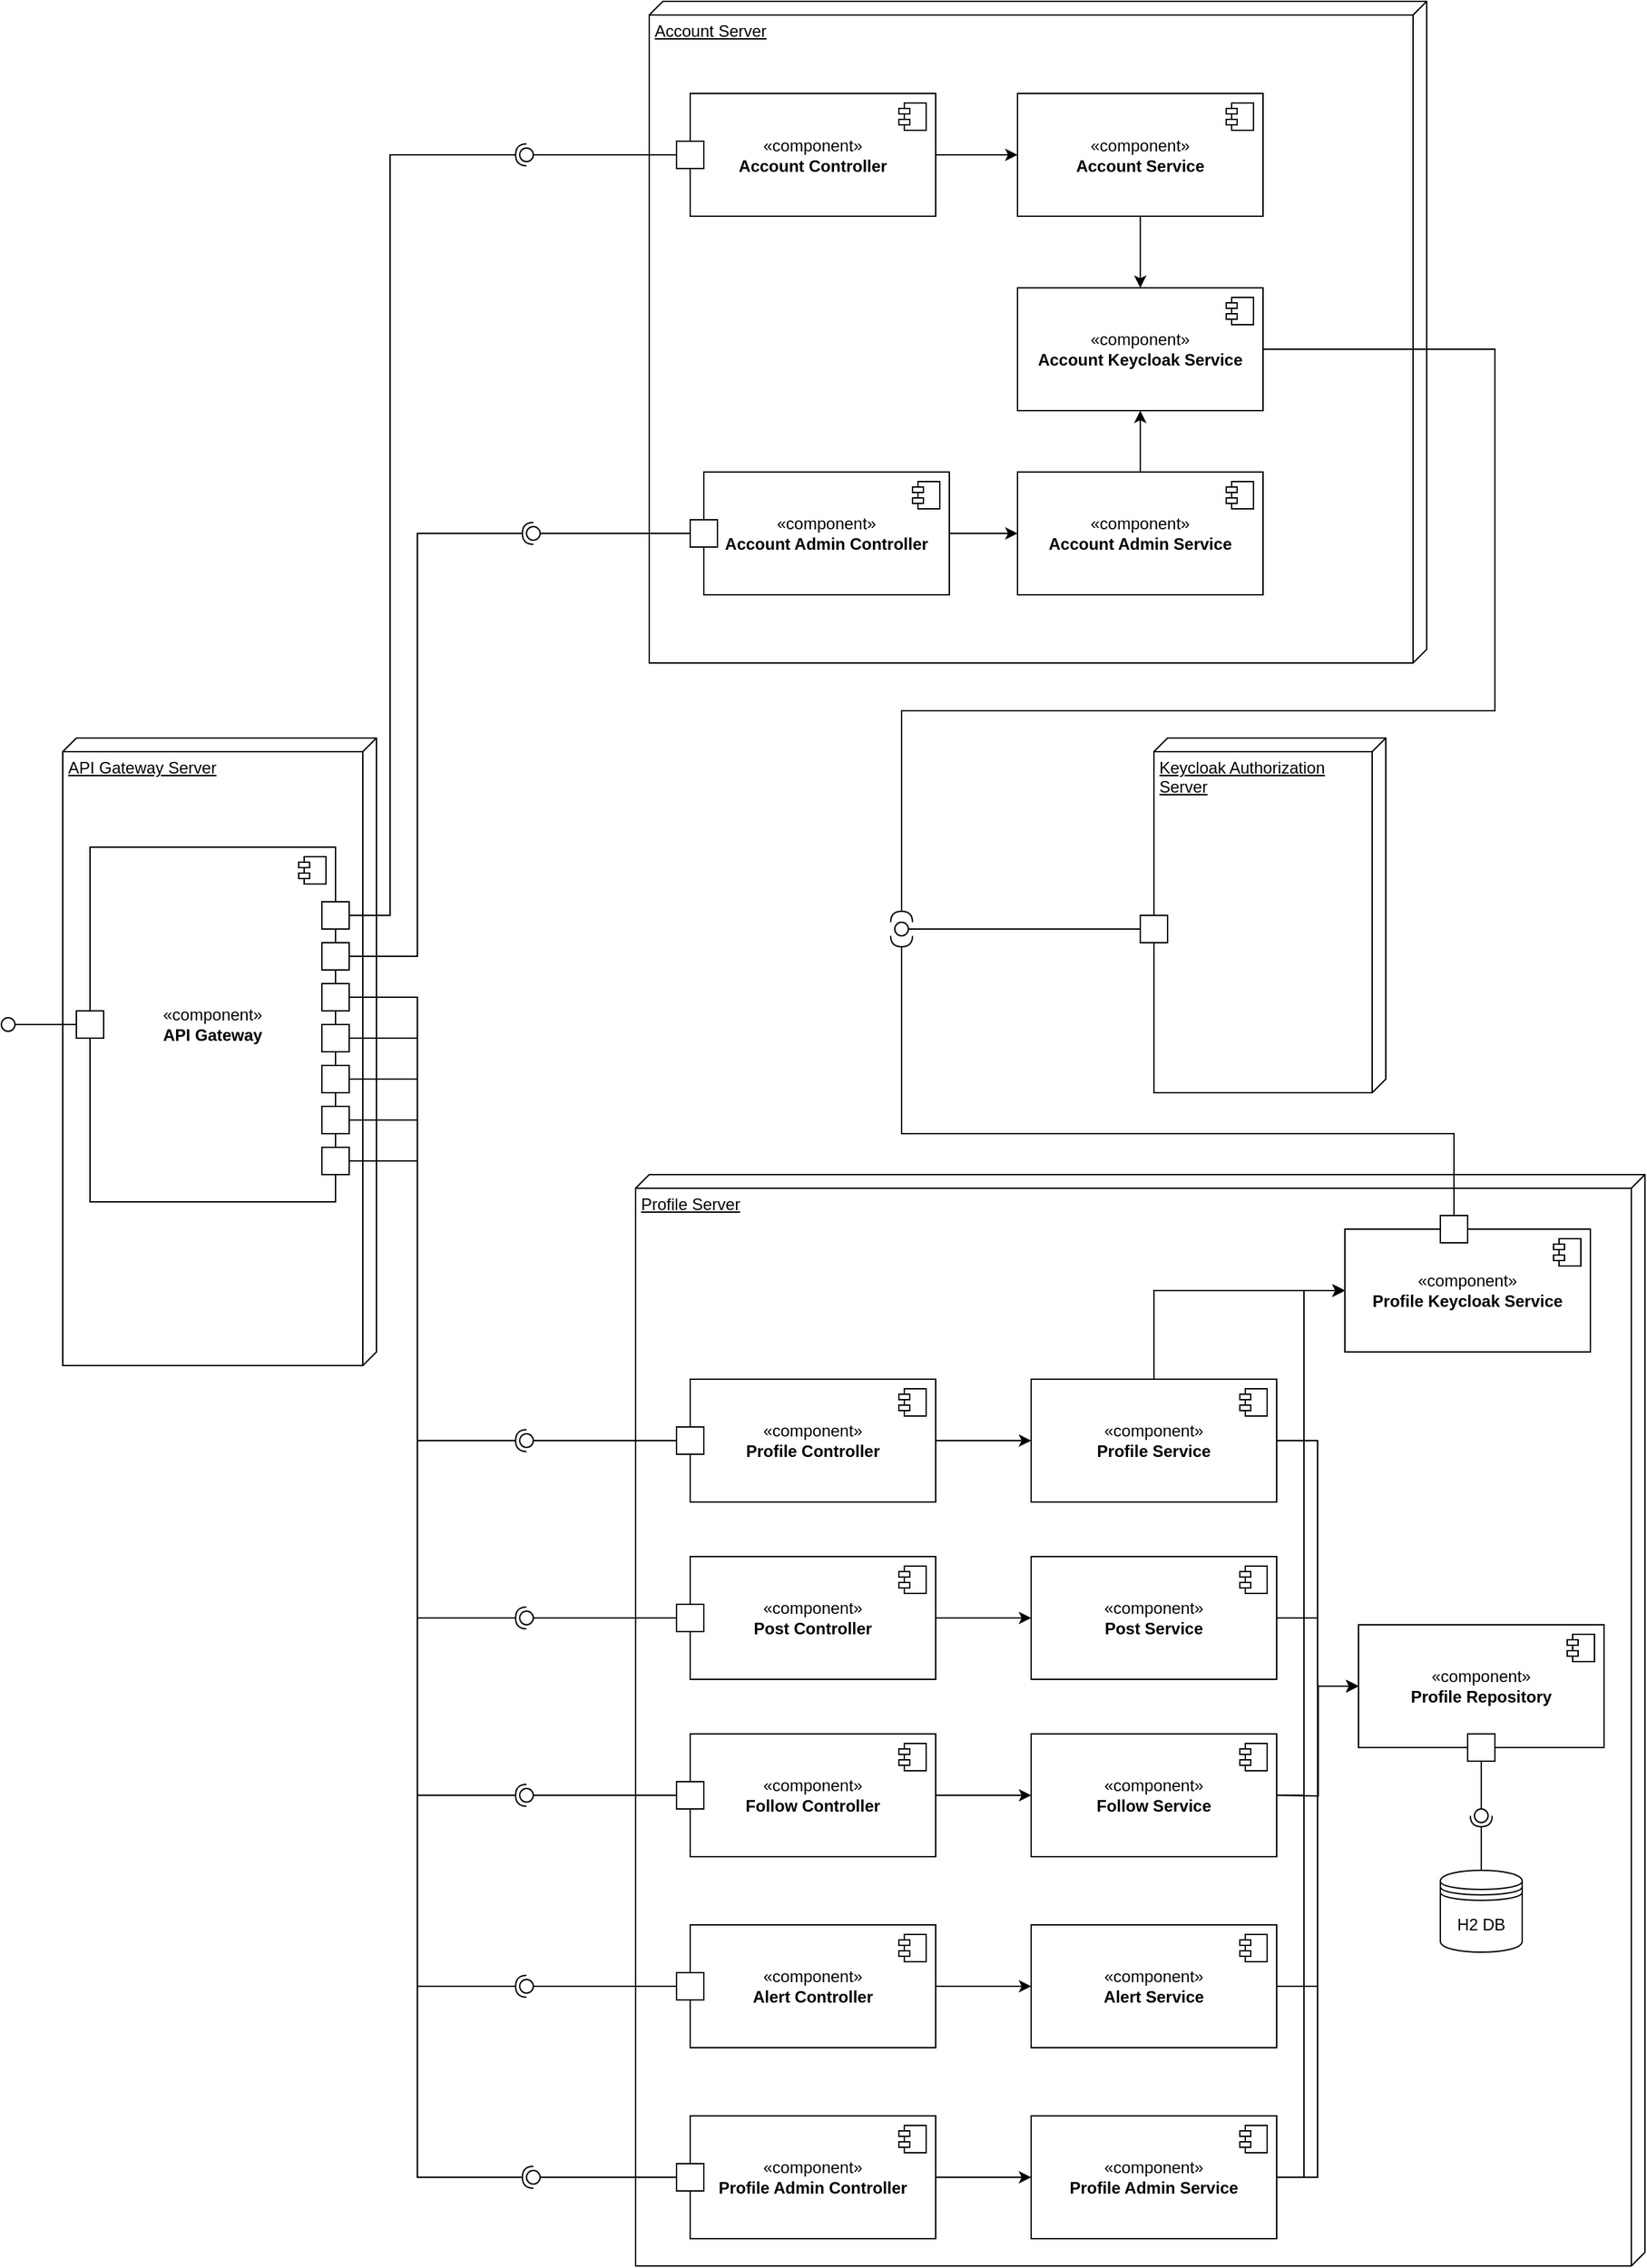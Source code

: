 <mxfile version="22.1.11" type="device">
  <diagram name="Page-1" id="ZnhcRez83flbBL1y2cS1">
    <mxGraphModel dx="1434" dy="780" grid="1" gridSize="10" guides="1" tooltips="1" connect="1" arrows="1" fold="1" page="1" pageScale="1" pageWidth="850" pageHeight="1100" math="0" shadow="0">
      <root>
        <mxCell id="0" />
        <mxCell id="1" parent="0" />
        <mxCell id="ZP-iLS_cB_QObKD_2yJ_-1" value="API Gateway Server" style="verticalAlign=top;align=left;spacingTop=8;spacingLeft=2;spacingRight=12;shape=cube;size=10;direction=south;fontStyle=4;html=1;whiteSpace=wrap;" parent="1" vertex="1">
          <mxGeometry x="80" y="670" width="230" height="460" as="geometry" />
        </mxCell>
        <mxCell id="ZP-iLS_cB_QObKD_2yJ_-4" value="«component»&lt;br&gt;&lt;b&gt;API Gateway&lt;/b&gt;" style="html=1;dropTarget=0;whiteSpace=wrap;" parent="1" vertex="1">
          <mxGeometry x="100" y="750" width="180" height="260" as="geometry" />
        </mxCell>
        <mxCell id="ZP-iLS_cB_QObKD_2yJ_-5" value="" style="shape=module;jettyWidth=8;jettyHeight=4;" parent="ZP-iLS_cB_QObKD_2yJ_-4" vertex="1">
          <mxGeometry x="1" width="20" height="20" relative="1" as="geometry">
            <mxPoint x="-27" y="7" as="offset" />
          </mxGeometry>
        </mxCell>
        <mxCell id="ZP-iLS_cB_QObKD_2yJ_-7" value="" style="rounded=0;whiteSpace=wrap;html=1;" parent="1" vertex="1">
          <mxGeometry x="90" y="870" width="20" height="20" as="geometry" />
        </mxCell>
        <mxCell id="ZP-iLS_cB_QObKD_2yJ_-15" value="Account Server" style="verticalAlign=top;align=left;spacingTop=8;spacingLeft=2;spacingRight=12;shape=cube;size=10;direction=south;fontStyle=4;html=1;whiteSpace=wrap;" parent="1" vertex="1">
          <mxGeometry x="510" y="130" width="570" height="485" as="geometry" />
        </mxCell>
        <mxCell id="ZP-iLS_cB_QObKD_2yJ_-29" style="edgeStyle=orthogonalEdgeStyle;rounded=0;orthogonalLoop=1;jettySize=auto;html=1;" parent="1" source="ZP-iLS_cB_QObKD_2yJ_-16" target="ZP-iLS_cB_QObKD_2yJ_-19" edge="1">
          <mxGeometry relative="1" as="geometry" />
        </mxCell>
        <mxCell id="ZP-iLS_cB_QObKD_2yJ_-16" value="«component»&lt;br&gt;&lt;b&gt;Account Controller&lt;/b&gt;" style="html=1;dropTarget=0;whiteSpace=wrap;" parent="1" vertex="1">
          <mxGeometry x="540" y="197.5" width="180" height="90" as="geometry" />
        </mxCell>
        <mxCell id="ZP-iLS_cB_QObKD_2yJ_-17" value="" style="shape=module;jettyWidth=8;jettyHeight=4;" parent="ZP-iLS_cB_QObKD_2yJ_-16" vertex="1">
          <mxGeometry x="1" width="20" height="20" relative="1" as="geometry">
            <mxPoint x="-27" y="7" as="offset" />
          </mxGeometry>
        </mxCell>
        <mxCell id="ZP-iLS_cB_QObKD_2yJ_-33" style="edgeStyle=orthogonalEdgeStyle;rounded=0;orthogonalLoop=1;jettySize=auto;html=1;" parent="1" source="ZP-iLS_cB_QObKD_2yJ_-19" target="ZP-iLS_cB_QObKD_2yJ_-21" edge="1">
          <mxGeometry relative="1" as="geometry" />
        </mxCell>
        <mxCell id="ZP-iLS_cB_QObKD_2yJ_-19" value="«component»&lt;br&gt;&lt;b&gt;Account Service&lt;/b&gt;" style="html=1;dropTarget=0;whiteSpace=wrap;" parent="1" vertex="1">
          <mxGeometry x="780" y="197.5" width="180" height="90" as="geometry" />
        </mxCell>
        <mxCell id="ZP-iLS_cB_QObKD_2yJ_-20" value="" style="shape=module;jettyWidth=8;jettyHeight=4;" parent="ZP-iLS_cB_QObKD_2yJ_-19" vertex="1">
          <mxGeometry x="1" width="20" height="20" relative="1" as="geometry">
            <mxPoint x="-27" y="7" as="offset" />
          </mxGeometry>
        </mxCell>
        <mxCell id="ZP-iLS_cB_QObKD_2yJ_-21" value="«component»&lt;br&gt;&lt;b&gt;Account Keycloak Service&lt;/b&gt;" style="html=1;dropTarget=0;whiteSpace=wrap;" parent="1" vertex="1">
          <mxGeometry x="780" y="340" width="180" height="90" as="geometry" />
        </mxCell>
        <mxCell id="ZP-iLS_cB_QObKD_2yJ_-22" value="" style="shape=module;jettyWidth=8;jettyHeight=4;" parent="ZP-iLS_cB_QObKD_2yJ_-21" vertex="1">
          <mxGeometry x="1" width="20" height="20" relative="1" as="geometry">
            <mxPoint x="-27" y="7" as="offset" />
          </mxGeometry>
        </mxCell>
        <mxCell id="ZP-iLS_cB_QObKD_2yJ_-34" style="edgeStyle=orthogonalEdgeStyle;rounded=0;orthogonalLoop=1;jettySize=auto;html=1;" parent="1" source="ZP-iLS_cB_QObKD_2yJ_-23" target="ZP-iLS_cB_QObKD_2yJ_-21" edge="1">
          <mxGeometry relative="1" as="geometry" />
        </mxCell>
        <mxCell id="ZP-iLS_cB_QObKD_2yJ_-23" value="«component»&lt;br&gt;&lt;b&gt;Account Admin Service&lt;/b&gt;" style="html=1;dropTarget=0;whiteSpace=wrap;" parent="1" vertex="1">
          <mxGeometry x="780" y="475" width="180" height="90" as="geometry" />
        </mxCell>
        <mxCell id="ZP-iLS_cB_QObKD_2yJ_-24" value="" style="shape=module;jettyWidth=8;jettyHeight=4;" parent="ZP-iLS_cB_QObKD_2yJ_-23" vertex="1">
          <mxGeometry x="1" width="20" height="20" relative="1" as="geometry">
            <mxPoint x="-27" y="7" as="offset" />
          </mxGeometry>
        </mxCell>
        <mxCell id="ZP-iLS_cB_QObKD_2yJ_-30" style="edgeStyle=orthogonalEdgeStyle;rounded=0;orthogonalLoop=1;jettySize=auto;html=1;exitX=1;exitY=0.5;exitDx=0;exitDy=0;" parent="1" source="ZP-iLS_cB_QObKD_2yJ_-25" target="ZP-iLS_cB_QObKD_2yJ_-23" edge="1">
          <mxGeometry relative="1" as="geometry" />
        </mxCell>
        <mxCell id="ZP-iLS_cB_QObKD_2yJ_-25" value="«component»&lt;br&gt;&lt;b&gt;Account Admin Controller&lt;/b&gt;" style="html=1;dropTarget=0;whiteSpace=wrap;" parent="1" vertex="1">
          <mxGeometry x="550" y="475" width="180" height="90" as="geometry" />
        </mxCell>
        <mxCell id="ZP-iLS_cB_QObKD_2yJ_-26" value="" style="shape=module;jettyWidth=8;jettyHeight=4;" parent="ZP-iLS_cB_QObKD_2yJ_-25" vertex="1">
          <mxGeometry x="1" width="20" height="20" relative="1" as="geometry">
            <mxPoint x="-27" y="7" as="offset" />
          </mxGeometry>
        </mxCell>
        <mxCell id="ZP-iLS_cB_QObKD_2yJ_-27" value="" style="rounded=0;whiteSpace=wrap;html=1;" parent="1" vertex="1">
          <mxGeometry x="530" y="232.5" width="20" height="20" as="geometry" />
        </mxCell>
        <mxCell id="ZP-iLS_cB_QObKD_2yJ_-28" value="" style="rounded=0;whiteSpace=wrap;html=1;" parent="1" vertex="1">
          <mxGeometry x="540" y="510" width="20" height="20" as="geometry" />
        </mxCell>
        <mxCell id="ZP-iLS_cB_QObKD_2yJ_-54" value="" style="rounded=0;orthogonalLoop=1;jettySize=auto;html=1;endArrow=none;endFill=0;sketch=0;sourcePerimeterSpacing=0;targetPerimeterSpacing=0;exitX=0;exitY=0.5;exitDx=0;exitDy=0;" parent="1" source="ZP-iLS_cB_QObKD_2yJ_-44" target="ZP-iLS_cB_QObKD_2yJ_-56" edge="1">
          <mxGeometry relative="1" as="geometry">
            <mxPoint x="190" y="755" as="sourcePoint" />
          </mxGeometry>
        </mxCell>
        <mxCell id="ZP-iLS_cB_QObKD_2yJ_-55" value="" style="rounded=0;orthogonalLoop=1;jettySize=auto;html=1;endArrow=halfCircle;endFill=0;endSize=6;strokeWidth=1;sketch=0;exitX=1;exitY=0.5;exitDx=0;exitDy=0;edgeStyle=orthogonalEdgeStyle;" parent="1" source="ZP-iLS_cB_QObKD_2yJ_-21" target="ZP-iLS_cB_QObKD_2yJ_-56" edge="1">
          <mxGeometry relative="1" as="geometry">
            <mxPoint x="230" y="755" as="sourcePoint" />
            <mxPoint x="400" y="790" as="targetPoint" />
            <Array as="points">
              <mxPoint x="1130" y="385" />
              <mxPoint x="1130" y="650" />
              <mxPoint x="695" y="650" />
            </Array>
          </mxGeometry>
        </mxCell>
        <mxCell id="ZP-iLS_cB_QObKD_2yJ_-56" value="" style="ellipse;whiteSpace=wrap;html=1;align=center;aspect=fixed;resizable=0;points=[];outlineConnect=0;sketch=0;" parent="1" vertex="1">
          <mxGeometry x="690" y="805" width="10" height="10" as="geometry" />
        </mxCell>
        <mxCell id="ZP-iLS_cB_QObKD_2yJ_-57" value="" style="rounded=0;orthogonalLoop=1;jettySize=auto;html=1;endArrow=none;endFill=0;sketch=0;sourcePerimeterSpacing=0;targetPerimeterSpacing=0;" parent="1" source="ZP-iLS_cB_QObKD_2yJ_-44" edge="1">
          <mxGeometry relative="1" as="geometry">
            <mxPoint x="1130" y="810" as="sourcePoint" />
            <mxPoint x="710" y="810" as="targetPoint" />
          </mxGeometry>
        </mxCell>
        <mxCell id="ZP-iLS_cB_QObKD_2yJ_-60" value="Profile Server" style="verticalAlign=top;align=left;spacingTop=8;spacingLeft=2;spacingRight=12;shape=cube;size=10;direction=south;fontStyle=4;html=1;whiteSpace=wrap;" parent="1" vertex="1">
          <mxGeometry x="500" y="990" width="740" height="800" as="geometry" />
        </mxCell>
        <mxCell id="ZP-iLS_cB_QObKD_2yJ_-86" style="edgeStyle=orthogonalEdgeStyle;rounded=0;orthogonalLoop=1;jettySize=auto;html=1;entryX=0;entryY=0.5;entryDx=0;entryDy=0;" parent="1" source="ZP-iLS_cB_QObKD_2yJ_-61" target="ZP-iLS_cB_QObKD_2yJ_-71" edge="1">
          <mxGeometry relative="1" as="geometry" />
        </mxCell>
        <mxCell id="ZP-iLS_cB_QObKD_2yJ_-61" value="«component»&lt;br&gt;&lt;b&gt;Profile Controller&lt;/b&gt;" style="html=1;dropTarget=0;whiteSpace=wrap;" parent="1" vertex="1">
          <mxGeometry x="540" y="1140" width="180" height="90" as="geometry" />
        </mxCell>
        <mxCell id="ZP-iLS_cB_QObKD_2yJ_-62" value="" style="shape=module;jettyWidth=8;jettyHeight=4;" parent="ZP-iLS_cB_QObKD_2yJ_-61" vertex="1">
          <mxGeometry x="1" width="20" height="20" relative="1" as="geometry">
            <mxPoint x="-27" y="7" as="offset" />
          </mxGeometry>
        </mxCell>
        <mxCell id="ZP-iLS_cB_QObKD_2yJ_-87" style="edgeStyle=orthogonalEdgeStyle;rounded=0;orthogonalLoop=1;jettySize=auto;html=1;entryX=0;entryY=0.5;entryDx=0;entryDy=0;" parent="1" source="ZP-iLS_cB_QObKD_2yJ_-63" target="ZP-iLS_cB_QObKD_2yJ_-73" edge="1">
          <mxGeometry relative="1" as="geometry" />
        </mxCell>
        <mxCell id="ZP-iLS_cB_QObKD_2yJ_-63" value="«component»&lt;br&gt;&lt;b&gt;Post Controller&lt;/b&gt;" style="html=1;dropTarget=0;whiteSpace=wrap;" parent="1" vertex="1">
          <mxGeometry x="540" y="1270" width="180" height="90" as="geometry" />
        </mxCell>
        <mxCell id="ZP-iLS_cB_QObKD_2yJ_-64" value="" style="shape=module;jettyWidth=8;jettyHeight=4;" parent="ZP-iLS_cB_QObKD_2yJ_-63" vertex="1">
          <mxGeometry x="1" width="20" height="20" relative="1" as="geometry">
            <mxPoint x="-27" y="7" as="offset" />
          </mxGeometry>
        </mxCell>
        <mxCell id="ZP-iLS_cB_QObKD_2yJ_-88" style="edgeStyle=orthogonalEdgeStyle;rounded=0;orthogonalLoop=1;jettySize=auto;html=1;" parent="1" source="ZP-iLS_cB_QObKD_2yJ_-65" target="ZP-iLS_cB_QObKD_2yJ_-76" edge="1">
          <mxGeometry relative="1" as="geometry" />
        </mxCell>
        <mxCell id="ZP-iLS_cB_QObKD_2yJ_-65" value="«component»&lt;br&gt;&lt;b&gt;Follow Controller&lt;/b&gt;" style="html=1;dropTarget=0;whiteSpace=wrap;" parent="1" vertex="1">
          <mxGeometry x="540" y="1400" width="180" height="90" as="geometry" />
        </mxCell>
        <mxCell id="ZP-iLS_cB_QObKD_2yJ_-66" value="" style="shape=module;jettyWidth=8;jettyHeight=4;" parent="ZP-iLS_cB_QObKD_2yJ_-65" vertex="1">
          <mxGeometry x="1" width="20" height="20" relative="1" as="geometry">
            <mxPoint x="-27" y="7" as="offset" />
          </mxGeometry>
        </mxCell>
        <mxCell id="ZP-iLS_cB_QObKD_2yJ_-89" style="edgeStyle=orthogonalEdgeStyle;rounded=0;orthogonalLoop=1;jettySize=auto;html=1;" parent="1" source="ZP-iLS_cB_QObKD_2yJ_-67" target="ZP-iLS_cB_QObKD_2yJ_-78" edge="1">
          <mxGeometry relative="1" as="geometry" />
        </mxCell>
        <mxCell id="ZP-iLS_cB_QObKD_2yJ_-67" value="«component»&lt;br&gt;&lt;b&gt;Alert Controller&lt;/b&gt;" style="html=1;dropTarget=0;whiteSpace=wrap;" parent="1" vertex="1">
          <mxGeometry x="540" y="1540" width="180" height="90" as="geometry" />
        </mxCell>
        <mxCell id="ZP-iLS_cB_QObKD_2yJ_-68" value="" style="shape=module;jettyWidth=8;jettyHeight=4;" parent="ZP-iLS_cB_QObKD_2yJ_-67" vertex="1">
          <mxGeometry x="1" width="20" height="20" relative="1" as="geometry">
            <mxPoint x="-27" y="7" as="offset" />
          </mxGeometry>
        </mxCell>
        <mxCell id="ZP-iLS_cB_QObKD_2yJ_-90" style="edgeStyle=orthogonalEdgeStyle;rounded=0;orthogonalLoop=1;jettySize=auto;html=1;exitX=1;exitY=0.5;exitDx=0;exitDy=0;entryX=0;entryY=0.5;entryDx=0;entryDy=0;" parent="1" source="ZP-iLS_cB_QObKD_2yJ_-69" target="ZP-iLS_cB_QObKD_2yJ_-80" edge="1">
          <mxGeometry relative="1" as="geometry" />
        </mxCell>
        <mxCell id="ZP-iLS_cB_QObKD_2yJ_-69" value="«component»&lt;br&gt;&lt;b&gt;Profile Admin Controller&lt;/b&gt;" style="html=1;dropTarget=0;whiteSpace=wrap;" parent="1" vertex="1">
          <mxGeometry x="540" y="1680" width="180" height="90" as="geometry" />
        </mxCell>
        <mxCell id="ZP-iLS_cB_QObKD_2yJ_-70" value="" style="shape=module;jettyWidth=8;jettyHeight=4;" parent="ZP-iLS_cB_QObKD_2yJ_-69" vertex="1">
          <mxGeometry x="1" width="20" height="20" relative="1" as="geometry">
            <mxPoint x="-27" y="7" as="offset" />
          </mxGeometry>
        </mxCell>
        <mxCell id="ZP-iLS_cB_QObKD_2yJ_-95" style="edgeStyle=orthogonalEdgeStyle;rounded=0;orthogonalLoop=1;jettySize=auto;html=1;exitX=1;exitY=0.5;exitDx=0;exitDy=0;entryX=0;entryY=0.5;entryDx=0;entryDy=0;" parent="1" source="ZP-iLS_cB_QObKD_2yJ_-71" target="ZP-iLS_cB_QObKD_2yJ_-82" edge="1">
          <mxGeometry relative="1" as="geometry" />
        </mxCell>
        <mxCell id="ZP-iLS_cB_QObKD_2yJ_-99" style="edgeStyle=orthogonalEdgeStyle;rounded=0;orthogonalLoop=1;jettySize=auto;html=1;entryX=0;entryY=0.5;entryDx=0;entryDy=0;exitX=0.5;exitY=0;exitDx=0;exitDy=0;" parent="1" source="ZP-iLS_cB_QObKD_2yJ_-71" target="ZP-iLS_cB_QObKD_2yJ_-84" edge="1">
          <mxGeometry relative="1" as="geometry" />
        </mxCell>
        <mxCell id="ZP-iLS_cB_QObKD_2yJ_-71" value="«component»&lt;br&gt;&lt;b&gt;Profile Service&lt;/b&gt;" style="html=1;dropTarget=0;whiteSpace=wrap;" parent="1" vertex="1">
          <mxGeometry x="790" y="1140" width="180" height="90" as="geometry" />
        </mxCell>
        <mxCell id="ZP-iLS_cB_QObKD_2yJ_-72" value="" style="shape=module;jettyWidth=8;jettyHeight=4;" parent="ZP-iLS_cB_QObKD_2yJ_-71" vertex="1">
          <mxGeometry x="1" width="20" height="20" relative="1" as="geometry">
            <mxPoint x="-27" y="7" as="offset" />
          </mxGeometry>
        </mxCell>
        <mxCell id="ZP-iLS_cB_QObKD_2yJ_-92" style="edgeStyle=orthogonalEdgeStyle;rounded=0;orthogonalLoop=1;jettySize=auto;html=1;" parent="1" source="ZP-iLS_cB_QObKD_2yJ_-73" target="ZP-iLS_cB_QObKD_2yJ_-82" edge="1">
          <mxGeometry relative="1" as="geometry" />
        </mxCell>
        <mxCell id="ZP-iLS_cB_QObKD_2yJ_-100" style="edgeStyle=orthogonalEdgeStyle;rounded=0;orthogonalLoop=1;jettySize=auto;html=1;exitX=1;exitY=0.5;exitDx=0;exitDy=0;entryX=0;entryY=0.5;entryDx=0;entryDy=0;" parent="1" source="ZP-iLS_cB_QObKD_2yJ_-73" target="ZP-iLS_cB_QObKD_2yJ_-84" edge="1">
          <mxGeometry relative="1" as="geometry">
            <Array as="points">
              <mxPoint x="990" y="1315" />
              <mxPoint x="990" y="1075" />
            </Array>
          </mxGeometry>
        </mxCell>
        <mxCell id="ZP-iLS_cB_QObKD_2yJ_-73" value="«component»&lt;br&gt;&lt;b&gt;Post Service&lt;/b&gt;" style="html=1;dropTarget=0;whiteSpace=wrap;" parent="1" vertex="1">
          <mxGeometry x="790" y="1270" width="180" height="90" as="geometry" />
        </mxCell>
        <mxCell id="ZP-iLS_cB_QObKD_2yJ_-74" value="" style="shape=module;jettyWidth=8;jettyHeight=4;" parent="ZP-iLS_cB_QObKD_2yJ_-73" vertex="1">
          <mxGeometry x="1" width="20" height="20" relative="1" as="geometry">
            <mxPoint x="-27" y="7" as="offset" />
          </mxGeometry>
        </mxCell>
        <mxCell id="ZP-iLS_cB_QObKD_2yJ_-93" style="edgeStyle=orthogonalEdgeStyle;rounded=0;orthogonalLoop=1;jettySize=auto;html=1;entryX=0;entryY=0.5;entryDx=0;entryDy=0;" parent="1" target="ZP-iLS_cB_QObKD_2yJ_-82" edge="1">
          <mxGeometry relative="1" as="geometry">
            <mxPoint x="970" y="1445" as="sourcePoint" />
          </mxGeometry>
        </mxCell>
        <mxCell id="ZP-iLS_cB_QObKD_2yJ_-101" style="edgeStyle=orthogonalEdgeStyle;rounded=0;orthogonalLoop=1;jettySize=auto;html=1;exitX=1;exitY=0.5;exitDx=0;exitDy=0;entryX=0;entryY=0.5;entryDx=0;entryDy=0;" parent="1" source="ZP-iLS_cB_QObKD_2yJ_-76" target="ZP-iLS_cB_QObKD_2yJ_-84" edge="1">
          <mxGeometry relative="1" as="geometry">
            <Array as="points">
              <mxPoint x="990" y="1445" />
              <mxPoint x="990" y="1075" />
            </Array>
          </mxGeometry>
        </mxCell>
        <mxCell id="ZP-iLS_cB_QObKD_2yJ_-76" value="«component»&lt;br&gt;&lt;b&gt;Follow Service&lt;/b&gt;" style="html=1;dropTarget=0;whiteSpace=wrap;" parent="1" vertex="1">
          <mxGeometry x="790" y="1400" width="180" height="90" as="geometry" />
        </mxCell>
        <mxCell id="ZP-iLS_cB_QObKD_2yJ_-77" value="" style="shape=module;jettyWidth=8;jettyHeight=4;" parent="ZP-iLS_cB_QObKD_2yJ_-76" vertex="1">
          <mxGeometry x="1" width="20" height="20" relative="1" as="geometry">
            <mxPoint x="-27" y="7" as="offset" />
          </mxGeometry>
        </mxCell>
        <mxCell id="ZP-iLS_cB_QObKD_2yJ_-94" style="edgeStyle=orthogonalEdgeStyle;rounded=0;orthogonalLoop=1;jettySize=auto;html=1;entryX=0;entryY=0.5;entryDx=0;entryDy=0;" parent="1" source="ZP-iLS_cB_QObKD_2yJ_-78" target="ZP-iLS_cB_QObKD_2yJ_-82" edge="1">
          <mxGeometry relative="1" as="geometry" />
        </mxCell>
        <mxCell id="ZP-iLS_cB_QObKD_2yJ_-102" style="edgeStyle=orthogonalEdgeStyle;rounded=0;orthogonalLoop=1;jettySize=auto;html=1;exitX=1;exitY=0.5;exitDx=0;exitDy=0;entryX=0;entryY=0.5;entryDx=0;entryDy=0;" parent="1" source="ZP-iLS_cB_QObKD_2yJ_-78" target="ZP-iLS_cB_QObKD_2yJ_-84" edge="1">
          <mxGeometry relative="1" as="geometry">
            <Array as="points">
              <mxPoint x="990" y="1585" />
              <mxPoint x="990" y="1075" />
            </Array>
          </mxGeometry>
        </mxCell>
        <mxCell id="ZP-iLS_cB_QObKD_2yJ_-78" value="«component»&lt;br&gt;&lt;b&gt;Alert Service&lt;/b&gt;" style="html=1;dropTarget=0;whiteSpace=wrap;" parent="1" vertex="1">
          <mxGeometry x="790" y="1540" width="180" height="90" as="geometry" />
        </mxCell>
        <mxCell id="ZP-iLS_cB_QObKD_2yJ_-79" value="" style="shape=module;jettyWidth=8;jettyHeight=4;" parent="ZP-iLS_cB_QObKD_2yJ_-78" vertex="1">
          <mxGeometry x="1" width="20" height="20" relative="1" as="geometry">
            <mxPoint x="-27" y="7" as="offset" />
          </mxGeometry>
        </mxCell>
        <mxCell id="ZP-iLS_cB_QObKD_2yJ_-97" style="edgeStyle=orthogonalEdgeStyle;rounded=0;orthogonalLoop=1;jettySize=auto;html=1;entryX=0;entryY=0.5;entryDx=0;entryDy=0;" parent="1" source="ZP-iLS_cB_QObKD_2yJ_-80" target="ZP-iLS_cB_QObKD_2yJ_-82" edge="1">
          <mxGeometry relative="1" as="geometry" />
        </mxCell>
        <mxCell id="ZP-iLS_cB_QObKD_2yJ_-103" style="edgeStyle=orthogonalEdgeStyle;rounded=0;orthogonalLoop=1;jettySize=auto;html=1;exitX=1;exitY=0.5;exitDx=0;exitDy=0;entryX=0;entryY=0.5;entryDx=0;entryDy=0;" parent="1" source="ZP-iLS_cB_QObKD_2yJ_-80" target="ZP-iLS_cB_QObKD_2yJ_-84" edge="1">
          <mxGeometry relative="1" as="geometry">
            <Array as="points">
              <mxPoint x="990" y="1725" />
              <mxPoint x="990" y="1075" />
            </Array>
          </mxGeometry>
        </mxCell>
        <mxCell id="ZP-iLS_cB_QObKD_2yJ_-80" value="«component»&lt;br&gt;&lt;b&gt;Profile Admin Service&lt;/b&gt;" style="html=1;dropTarget=0;whiteSpace=wrap;" parent="1" vertex="1">
          <mxGeometry x="790" y="1680" width="180" height="90" as="geometry" />
        </mxCell>
        <mxCell id="ZP-iLS_cB_QObKD_2yJ_-81" value="" style="shape=module;jettyWidth=8;jettyHeight=4;" parent="ZP-iLS_cB_QObKD_2yJ_-80" vertex="1">
          <mxGeometry x="1" width="20" height="20" relative="1" as="geometry">
            <mxPoint x="-27" y="7" as="offset" />
          </mxGeometry>
        </mxCell>
        <mxCell id="ZP-iLS_cB_QObKD_2yJ_-82" value="«component»&lt;br&gt;&lt;b&gt;Profile Repository&lt;/b&gt;" style="html=1;dropTarget=0;whiteSpace=wrap;" parent="1" vertex="1">
          <mxGeometry x="1030" y="1320" width="180" height="90" as="geometry" />
        </mxCell>
        <mxCell id="ZP-iLS_cB_QObKD_2yJ_-83" value="" style="shape=module;jettyWidth=8;jettyHeight=4;" parent="ZP-iLS_cB_QObKD_2yJ_-82" vertex="1">
          <mxGeometry x="1" width="20" height="20" relative="1" as="geometry">
            <mxPoint x="-27" y="7" as="offset" />
          </mxGeometry>
        </mxCell>
        <mxCell id="ZP-iLS_cB_QObKD_2yJ_-84" value="«component»&lt;br&gt;&lt;b&gt;Profile Keycloak Service&lt;/b&gt;" style="html=1;dropTarget=0;whiteSpace=wrap;" parent="1" vertex="1">
          <mxGeometry x="1020" y="1030" width="180" height="90" as="geometry" />
        </mxCell>
        <mxCell id="ZP-iLS_cB_QObKD_2yJ_-85" value="" style="shape=module;jettyWidth=8;jettyHeight=4;" parent="ZP-iLS_cB_QObKD_2yJ_-84" vertex="1">
          <mxGeometry x="1" width="20" height="20" relative="1" as="geometry">
            <mxPoint x="-27" y="7" as="offset" />
          </mxGeometry>
        </mxCell>
        <mxCell id="ZP-iLS_cB_QObKD_2yJ_-105" value="" style="rounded=0;orthogonalLoop=1;jettySize=auto;html=1;endArrow=halfCircle;endFill=0;endSize=6;strokeWidth=1;sketch=0;edgeStyle=orthogonalEdgeStyle;exitX=0.5;exitY=0;exitDx=0;exitDy=0;" parent="1" source="ZP-iLS_cB_QObKD_2yJ_-107" target="ZP-iLS_cB_QObKD_2yJ_-56" edge="1">
          <mxGeometry relative="1" as="geometry">
            <mxPoint x="440" y="950" as="sourcePoint" />
            <mxPoint x="340" y="990" as="targetPoint" />
            <Array as="points">
              <mxPoint x="1100" y="960" />
              <mxPoint x="695" y="960" />
            </Array>
          </mxGeometry>
        </mxCell>
        <mxCell id="ZP-iLS_cB_QObKD_2yJ_-107" value="" style="rounded=0;whiteSpace=wrap;html=1;" parent="1" vertex="1">
          <mxGeometry x="1090" y="1020" width="20" height="20" as="geometry" />
        </mxCell>
        <mxCell id="ZP-iLS_cB_QObKD_2yJ_-109" value="" style="rounded=0;whiteSpace=wrap;html=1;" parent="1" vertex="1">
          <mxGeometry x="270" y="790" width="20" height="20" as="geometry" />
        </mxCell>
        <mxCell id="ZP-iLS_cB_QObKD_2yJ_-124" value="" style="rounded=0;whiteSpace=wrap;html=1;" parent="1" vertex="1">
          <mxGeometry x="270" y="820" width="20" height="20" as="geometry" />
        </mxCell>
        <mxCell id="ZP-iLS_cB_QObKD_2yJ_-125" value="" style="rounded=0;whiteSpace=wrap;html=1;" parent="1" vertex="1">
          <mxGeometry x="270" y="850" width="20" height="20" as="geometry" />
        </mxCell>
        <mxCell id="ZP-iLS_cB_QObKD_2yJ_-126" value="" style="rounded=0;whiteSpace=wrap;html=1;" parent="1" vertex="1">
          <mxGeometry x="270" y="880" width="20" height="20" as="geometry" />
        </mxCell>
        <mxCell id="ZP-iLS_cB_QObKD_2yJ_-129" value="" style="rounded=0;whiteSpace=wrap;html=1;" parent="1" vertex="1">
          <mxGeometry x="270" y="910" width="20" height="20" as="geometry" />
        </mxCell>
        <mxCell id="ZP-iLS_cB_QObKD_2yJ_-130" value="" style="rounded=0;whiteSpace=wrap;html=1;" parent="1" vertex="1">
          <mxGeometry x="270" y="940" width="20" height="20" as="geometry" />
        </mxCell>
        <mxCell id="ZP-iLS_cB_QObKD_2yJ_-131" value="" style="rounded=0;whiteSpace=wrap;html=1;" parent="1" vertex="1">
          <mxGeometry x="270" y="970" width="20" height="20" as="geometry" />
        </mxCell>
        <mxCell id="ZP-iLS_cB_QObKD_2yJ_-136" value="" style="rounded=0;orthogonalLoop=1;jettySize=auto;html=1;endArrow=none;endFill=0;sketch=0;sourcePerimeterSpacing=0;targetPerimeterSpacing=0;exitX=0;exitY=0.5;exitDx=0;exitDy=0;" parent="1" source="ZP-iLS_cB_QObKD_2yJ_-27" target="ZP-iLS_cB_QObKD_2yJ_-138" edge="1">
          <mxGeometry relative="1" as="geometry">
            <mxPoint x="390" y="243" as="sourcePoint" />
          </mxGeometry>
        </mxCell>
        <mxCell id="ZP-iLS_cB_QObKD_2yJ_-137" value="" style="rounded=0;orthogonalLoop=1;jettySize=auto;html=1;endArrow=halfCircle;endFill=0;entryX=0.5;entryY=0.5;endSize=6;strokeWidth=1;sketch=0;exitX=1;exitY=0.5;exitDx=0;exitDy=0;edgeStyle=orthogonalEdgeStyle;" parent="1" source="ZP-iLS_cB_QObKD_2yJ_-109" target="ZP-iLS_cB_QObKD_2yJ_-138" edge="1">
          <mxGeometry relative="1" as="geometry">
            <mxPoint x="430" y="243" as="sourcePoint" />
            <Array as="points">
              <mxPoint x="320" y="800" />
              <mxPoint x="320" y="243" />
            </Array>
          </mxGeometry>
        </mxCell>
        <mxCell id="ZP-iLS_cB_QObKD_2yJ_-138" value="" style="ellipse;whiteSpace=wrap;html=1;align=center;aspect=fixed;resizable=0;points=[];outlineConnect=0;sketch=0;" parent="1" vertex="1">
          <mxGeometry x="415" y="237.5" width="10" height="10" as="geometry" />
        </mxCell>
        <mxCell id="ZP-iLS_cB_QObKD_2yJ_-145" value="" style="rounded=0;orthogonalLoop=1;jettySize=auto;html=1;endArrow=none;endFill=0;sketch=0;sourcePerimeterSpacing=0;targetPerimeterSpacing=0;edgeStyle=orthogonalEdgeStyle;exitX=0;exitY=0.5;exitDx=0;exitDy=0;" parent="1" source="ZP-iLS_cB_QObKD_2yJ_-147" edge="1">
          <mxGeometry relative="1" as="geometry">
            <mxPoint x="365" y="520" as="sourcePoint" />
            <mxPoint x="430" y="520" as="targetPoint" />
          </mxGeometry>
        </mxCell>
        <mxCell id="ZP-iLS_cB_QObKD_2yJ_-146" value="" style="rounded=0;orthogonalLoop=1;jettySize=auto;html=1;endArrow=halfCircle;endFill=0;entryX=0.5;entryY=0.5;endSize=6;strokeWidth=1;sketch=0;edgeStyle=orthogonalEdgeStyle;exitX=1;exitY=0.5;exitDx=0;exitDy=0;" parent="1" source="ZP-iLS_cB_QObKD_2yJ_-124" target="ZP-iLS_cB_QObKD_2yJ_-147" edge="1">
          <mxGeometry relative="1" as="geometry">
            <mxPoint x="405" y="520" as="sourcePoint" />
            <Array as="points">
              <mxPoint x="340" y="830" />
              <mxPoint x="340" y="520" />
            </Array>
          </mxGeometry>
        </mxCell>
        <mxCell id="ZP-iLS_cB_QObKD_2yJ_-149" value="" style="rounded=0;orthogonalLoop=1;jettySize=auto;html=1;endArrow=none;endFill=0;sketch=0;sourcePerimeterSpacing=0;targetPerimeterSpacing=0;edgeStyle=orthogonalEdgeStyle;exitX=0;exitY=0.5;exitDx=0;exitDy=0;" parent="1" source="ZP-iLS_cB_QObKD_2yJ_-28" target="ZP-iLS_cB_QObKD_2yJ_-147" edge="1">
          <mxGeometry relative="1" as="geometry">
            <mxPoint x="540" y="520" as="sourcePoint" />
            <mxPoint x="430" y="520" as="targetPoint" />
          </mxGeometry>
        </mxCell>
        <mxCell id="ZP-iLS_cB_QObKD_2yJ_-147" value="" style="ellipse;whiteSpace=wrap;html=1;align=center;aspect=fixed;resizable=0;points=[];outlineConnect=0;sketch=0;" parent="1" vertex="1">
          <mxGeometry x="420" y="515" width="10" height="10" as="geometry" />
        </mxCell>
        <mxCell id="ZP-iLS_cB_QObKD_2yJ_-150" value="" style="rounded=0;orthogonalLoop=1;jettySize=auto;html=1;endArrow=none;endFill=0;sketch=0;sourcePerimeterSpacing=0;targetPerimeterSpacing=0;edgeStyle=orthogonalEdgeStyle;exitX=0;exitY=0.5;exitDx=0;exitDy=0;" parent="1" source="ZP-iLS_cB_QObKD_2yJ_-168" target="ZP-iLS_cB_QObKD_2yJ_-152" edge="1">
          <mxGeometry relative="1" as="geometry">
            <mxPoint x="460" y="1185" as="sourcePoint" />
          </mxGeometry>
        </mxCell>
        <mxCell id="ZP-iLS_cB_QObKD_2yJ_-151" value="" style="rounded=0;orthogonalLoop=1;jettySize=auto;html=1;endArrow=halfCircle;endFill=0;entryX=0.5;entryY=0.5;endSize=6;strokeWidth=1;sketch=0;edgeStyle=orthogonalEdgeStyle;exitX=1;exitY=0.5;exitDx=0;exitDy=0;" parent="1" source="ZP-iLS_cB_QObKD_2yJ_-125" target="ZP-iLS_cB_QObKD_2yJ_-152" edge="1">
          <mxGeometry relative="1" as="geometry">
            <mxPoint x="360" y="1185" as="sourcePoint" />
            <Array as="points">
              <mxPoint x="340" y="860" />
              <mxPoint x="340" y="1185" />
            </Array>
          </mxGeometry>
        </mxCell>
        <mxCell id="ZP-iLS_cB_QObKD_2yJ_-152" value="" style="ellipse;whiteSpace=wrap;html=1;align=center;aspect=fixed;resizable=0;points=[];outlineConnect=0;sketch=0;" parent="1" vertex="1">
          <mxGeometry x="415" y="1180" width="10" height="10" as="geometry" />
        </mxCell>
        <mxCell id="ZP-iLS_cB_QObKD_2yJ_-168" value="" style="rounded=0;whiteSpace=wrap;html=1;" parent="1" vertex="1">
          <mxGeometry x="530" y="1175" width="20" height="20" as="geometry" />
        </mxCell>
        <mxCell id="ZP-iLS_cB_QObKD_2yJ_-169" value="" style="rounded=0;whiteSpace=wrap;html=1;" parent="1" vertex="1">
          <mxGeometry x="530" y="1305" width="20" height="20" as="geometry" />
        </mxCell>
        <mxCell id="ZP-iLS_cB_QObKD_2yJ_-170" value="" style="rounded=0;whiteSpace=wrap;html=1;" parent="1" vertex="1">
          <mxGeometry x="530" y="1435" width="20" height="20" as="geometry" />
        </mxCell>
        <mxCell id="ZP-iLS_cB_QObKD_2yJ_-171" value="" style="rounded=0;whiteSpace=wrap;html=1;" parent="1" vertex="1">
          <mxGeometry x="530" y="1575" width="20" height="20" as="geometry" />
        </mxCell>
        <mxCell id="ZP-iLS_cB_QObKD_2yJ_-172" value="" style="rounded=0;whiteSpace=wrap;html=1;" parent="1" vertex="1">
          <mxGeometry x="530" y="1715" width="20" height="20" as="geometry" />
        </mxCell>
        <mxCell id="ZP-iLS_cB_QObKD_2yJ_-176" value="" style="rounded=0;orthogonalLoop=1;jettySize=auto;html=1;endArrow=none;endFill=0;sketch=0;sourcePerimeterSpacing=0;targetPerimeterSpacing=0;exitX=0;exitY=0.5;exitDx=0;exitDy=0;edgeStyle=orthogonalEdgeStyle;" parent="1" source="ZP-iLS_cB_QObKD_2yJ_-169" edge="1">
          <mxGeometry relative="1" as="geometry">
            <mxPoint x="375" y="1355" as="sourcePoint" />
            <mxPoint x="420" y="1315" as="targetPoint" />
          </mxGeometry>
        </mxCell>
        <mxCell id="ZP-iLS_cB_QObKD_2yJ_-177" value="" style="rounded=0;orthogonalLoop=1;jettySize=auto;html=1;endArrow=halfCircle;endFill=0;entryX=0.5;entryY=0.5;endSize=6;strokeWidth=1;sketch=0;exitX=1;exitY=0.5;exitDx=0;exitDy=0;edgeStyle=orthogonalEdgeStyle;" parent="1" source="ZP-iLS_cB_QObKD_2yJ_-126" target="ZP-iLS_cB_QObKD_2yJ_-178" edge="1">
          <mxGeometry relative="1" as="geometry">
            <mxPoint x="415" y="1355" as="sourcePoint" />
            <Array as="points">
              <mxPoint x="340" y="890" />
              <mxPoint x="340" y="1315" />
            </Array>
          </mxGeometry>
        </mxCell>
        <mxCell id="ZP-iLS_cB_QObKD_2yJ_-178" value="" style="ellipse;whiteSpace=wrap;html=1;align=center;aspect=fixed;resizable=0;points=[];outlineConnect=0;sketch=0;" parent="1" vertex="1">
          <mxGeometry x="415" y="1310" width="10" height="10" as="geometry" />
        </mxCell>
        <mxCell id="ZP-iLS_cB_QObKD_2yJ_-182" value="" style="rounded=0;orthogonalLoop=1;jettySize=auto;html=1;endArrow=none;endFill=0;sketch=0;sourcePerimeterSpacing=0;targetPerimeterSpacing=0;edgeStyle=orthogonalEdgeStyle;exitX=0;exitY=0.5;exitDx=0;exitDy=0;" parent="1" source="ZP-iLS_cB_QObKD_2yJ_-170" target="ZP-iLS_cB_QObKD_2yJ_-184" edge="1">
          <mxGeometry relative="1" as="geometry">
            <mxPoint x="400" y="1445" as="sourcePoint" />
          </mxGeometry>
        </mxCell>
        <mxCell id="ZP-iLS_cB_QObKD_2yJ_-183" value="" style="rounded=0;orthogonalLoop=1;jettySize=auto;html=1;endArrow=halfCircle;endFill=0;entryX=0.5;entryY=0.5;endSize=6;strokeWidth=1;sketch=0;edgeStyle=orthogonalEdgeStyle;exitX=1;exitY=0.5;exitDx=0;exitDy=0;" parent="1" source="ZP-iLS_cB_QObKD_2yJ_-129" target="ZP-iLS_cB_QObKD_2yJ_-184" edge="1">
          <mxGeometry relative="1" as="geometry">
            <mxPoint x="440" y="1445" as="sourcePoint" />
            <Array as="points">
              <mxPoint x="340" y="920" />
              <mxPoint x="340" y="1445" />
            </Array>
          </mxGeometry>
        </mxCell>
        <mxCell id="ZP-iLS_cB_QObKD_2yJ_-184" value="" style="ellipse;whiteSpace=wrap;html=1;align=center;aspect=fixed;resizable=0;points=[];outlineConnect=0;sketch=0;" parent="1" vertex="1">
          <mxGeometry x="415" y="1440" width="10" height="10" as="geometry" />
        </mxCell>
        <mxCell id="ZP-iLS_cB_QObKD_2yJ_-186" value="" style="rounded=0;orthogonalLoop=1;jettySize=auto;html=1;endArrow=none;endFill=0;sketch=0;sourcePerimeterSpacing=0;targetPerimeterSpacing=0;exitX=0;exitY=0.5;exitDx=0;exitDy=0;" parent="1" source="ZP-iLS_cB_QObKD_2yJ_-171" target="ZP-iLS_cB_QObKD_2yJ_-188" edge="1">
          <mxGeometry relative="1" as="geometry">
            <mxPoint x="370" y="1590" as="sourcePoint" />
          </mxGeometry>
        </mxCell>
        <mxCell id="ZP-iLS_cB_QObKD_2yJ_-187" value="" style="rounded=0;orthogonalLoop=1;jettySize=auto;html=1;endArrow=halfCircle;endFill=0;entryX=0.5;entryY=0.5;endSize=6;strokeWidth=1;sketch=0;edgeStyle=orthogonalEdgeStyle;exitX=1;exitY=0.5;exitDx=0;exitDy=0;" parent="1" source="ZP-iLS_cB_QObKD_2yJ_-130" target="ZP-iLS_cB_QObKD_2yJ_-188" edge="1">
          <mxGeometry relative="1" as="geometry">
            <mxPoint x="300" y="1580" as="sourcePoint" />
            <Array as="points">
              <mxPoint x="340" y="950" />
              <mxPoint x="340" y="1585" />
            </Array>
          </mxGeometry>
        </mxCell>
        <mxCell id="ZP-iLS_cB_QObKD_2yJ_-188" value="" style="ellipse;whiteSpace=wrap;html=1;align=center;aspect=fixed;resizable=0;points=[];outlineConnect=0;sketch=0;" parent="1" vertex="1">
          <mxGeometry x="415" y="1580" width="10" height="10" as="geometry" />
        </mxCell>
        <mxCell id="ZP-iLS_cB_QObKD_2yJ_-189" value="" style="rounded=0;orthogonalLoop=1;jettySize=auto;html=1;endArrow=none;endFill=0;sketch=0;sourcePerimeterSpacing=0;targetPerimeterSpacing=0;exitX=0;exitY=0.5;exitDx=0;exitDy=0;" parent="1" source="ZP-iLS_cB_QObKD_2yJ_-172" target="ZP-iLS_cB_QObKD_2yJ_-191" edge="1">
          <mxGeometry relative="1" as="geometry">
            <mxPoint x="405" y="1720" as="sourcePoint" />
          </mxGeometry>
        </mxCell>
        <mxCell id="ZP-iLS_cB_QObKD_2yJ_-190" value="" style="rounded=0;orthogonalLoop=1;jettySize=auto;html=1;endArrow=halfCircle;endFill=0;entryX=0.5;entryY=0.5;endSize=6;strokeWidth=1;sketch=0;edgeStyle=orthogonalEdgeStyle;exitX=1;exitY=0.5;exitDx=0;exitDy=0;" parent="1" source="ZP-iLS_cB_QObKD_2yJ_-131" target="ZP-iLS_cB_QObKD_2yJ_-191" edge="1">
          <mxGeometry relative="1" as="geometry">
            <mxPoint x="420" y="1790" as="sourcePoint" />
            <Array as="points">
              <mxPoint x="340" y="980" />
              <mxPoint x="340" y="1725" />
            </Array>
          </mxGeometry>
        </mxCell>
        <mxCell id="ZP-iLS_cB_QObKD_2yJ_-191" value="" style="ellipse;whiteSpace=wrap;html=1;align=center;aspect=fixed;resizable=0;points=[];outlineConnect=0;sketch=0;" parent="1" vertex="1">
          <mxGeometry x="420" y="1720" width="10" height="10" as="geometry" />
        </mxCell>
        <mxCell id="ZP-iLS_cB_QObKD_2yJ_-195" value="" style="rounded=0;orthogonalLoop=1;jettySize=auto;html=1;endArrow=none;endFill=0;sketch=0;sourcePerimeterSpacing=0;targetPerimeterSpacing=0;exitX=0;exitY=0.5;exitDx=0;exitDy=0;" parent="1" source="ZP-iLS_cB_QObKD_2yJ_-7" target="ZP-iLS_cB_QObKD_2yJ_-197" edge="1">
          <mxGeometry relative="1" as="geometry">
            <mxPoint x="20" y="880" as="sourcePoint" />
          </mxGeometry>
        </mxCell>
        <mxCell id="ZP-iLS_cB_QObKD_2yJ_-197" value="" style="ellipse;whiteSpace=wrap;html=1;align=center;aspect=fixed;resizable=0;points=[];outlineConnect=0;sketch=0;" parent="1" vertex="1">
          <mxGeometry x="35" y="875" width="10" height="10" as="geometry" />
        </mxCell>
        <mxCell id="NA_czQXuvPehvta7LYRA-1" value="" style="group" parent="1" vertex="1" connectable="0">
          <mxGeometry x="870" y="670" width="180" height="260" as="geometry" />
        </mxCell>
        <mxCell id="ZP-iLS_cB_QObKD_2yJ_-36" value="Keycloak Authorization Server" style="verticalAlign=top;align=left;spacingTop=8;spacingLeft=2;spacingRight=12;shape=cube;size=10;direction=south;fontStyle=4;html=1;whiteSpace=wrap;movable=1;resizable=1;rotatable=1;deletable=1;editable=1;locked=0;connectable=1;" parent="NA_czQXuvPehvta7LYRA-1" vertex="1">
          <mxGeometry x="10" width="170" height="260" as="geometry" />
        </mxCell>
        <mxCell id="ZP-iLS_cB_QObKD_2yJ_-44" value="" style="rounded=0;whiteSpace=wrap;html=1;movable=1;resizable=1;rotatable=1;deletable=1;editable=1;locked=0;connectable=1;" parent="NA_czQXuvPehvta7LYRA-1" vertex="1">
          <mxGeometry y="130" width="20" height="20" as="geometry" />
        </mxCell>
        <mxCell id="NA_czQXuvPehvta7LYRA-2" value="H2 DB" style="shape=datastore;whiteSpace=wrap;html=1;" parent="1" vertex="1">
          <mxGeometry x="1090" y="1500" width="60" height="60" as="geometry" />
        </mxCell>
        <mxCell id="NA_czQXuvPehvta7LYRA-3" value="" style="rounded=0;whiteSpace=wrap;html=1;" parent="1" vertex="1">
          <mxGeometry x="1110" y="1400" width="20" height="20" as="geometry" />
        </mxCell>
        <mxCell id="NA_czQXuvPehvta7LYRA-7" value="" style="rounded=0;orthogonalLoop=1;jettySize=auto;html=1;endArrow=halfCircle;endFill=0;endSize=6;strokeWidth=1;sketch=0;" parent="1" source="NA_czQXuvPehvta7LYRA-2" target="NA_czQXuvPehvta7LYRA-9" edge="1">
          <mxGeometry relative="1" as="geometry">
            <mxPoint x="1140" y="1460" as="sourcePoint" />
          </mxGeometry>
        </mxCell>
        <mxCell id="NA_czQXuvPehvta7LYRA-8" value="" style="rounded=0;orthogonalLoop=1;jettySize=auto;html=1;endArrow=oval;endFill=0;sketch=0;sourcePerimeterSpacing=0;targetPerimeterSpacing=0;endSize=10;exitX=0.5;exitY=1;exitDx=0;exitDy=0;" parent="1" source="NA_czQXuvPehvta7LYRA-3" target="NA_czQXuvPehvta7LYRA-9" edge="1">
          <mxGeometry relative="1" as="geometry">
            <mxPoint x="1340" y="1450" as="sourcePoint" />
          </mxGeometry>
        </mxCell>
        <mxCell id="NA_czQXuvPehvta7LYRA-9" value="" style="ellipse;whiteSpace=wrap;html=1;align=center;aspect=fixed;fillColor=none;strokeColor=none;resizable=0;perimeter=centerPerimeter;rotatable=0;allowArrows=0;points=[];outlineConnect=1;" parent="1" vertex="1">
          <mxGeometry x="1115" y="1455" width="10" height="10" as="geometry" />
        </mxCell>
      </root>
    </mxGraphModel>
  </diagram>
</mxfile>
